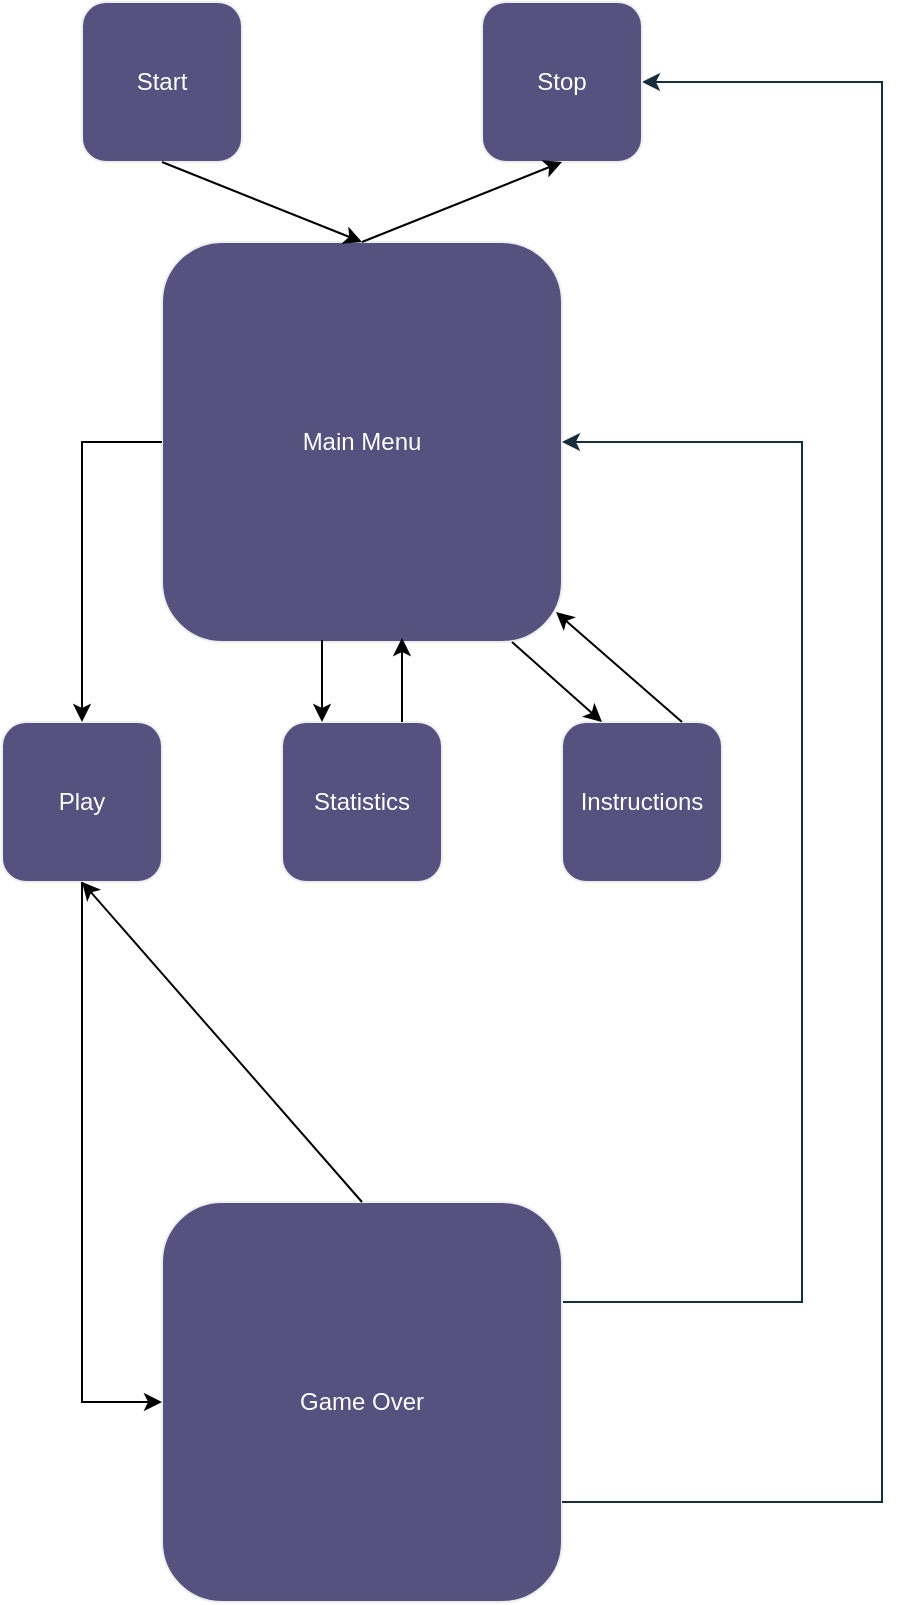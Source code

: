 <mxfile scale="1" border="0" version="24.9.0">
  <diagram name="Page-1" id="UpjW5AXcCnDORGL84OVY">
    <mxGraphModel grid="1" page="1" gridSize="10" guides="1" tooltips="1" connect="1" arrows="1" fold="1" pageScale="1" pageWidth="850" pageHeight="1100" background="none" math="0" shadow="0">
      <root>
        <mxCell id="0" />
        <mxCell id="1" parent="0" />
        <mxCell id="u_BUc2nW63f5Sk-QwHG3-1" value="Main Menu" style="whiteSpace=wrap;html=1;aspect=fixed;fillColor=#56517E;strokeColor=#EEEEEE;rounded=1;labelBackgroundColor=none;fontColor=#FFFFFF;" vertex="1" parent="1">
          <mxGeometry x="320" y="240" width="200" height="200" as="geometry" />
        </mxCell>
        <mxCell id="u_BUc2nW63f5Sk-QwHG3-50" value="" style="edgeStyle=orthogonalEdgeStyle;rounded=0;orthogonalLoop=1;jettySize=auto;html=1;strokeColor=#182E3E;exitX=1;exitY=0.25;exitDx=0;exitDy=0;entryX=1;entryY=0.5;entryDx=0;entryDy=0;" edge="1" parent="1" source="u_BUc2nW63f5Sk-QwHG3-2" target="u_BUc2nW63f5Sk-QwHG3-1">
          <mxGeometry relative="1" as="geometry">
            <mxPoint x="570" y="340" as="targetPoint" />
            <Array as="points">
              <mxPoint x="640" y="770" />
              <mxPoint x="640" y="340" />
            </Array>
          </mxGeometry>
        </mxCell>
        <mxCell id="u_BUc2nW63f5Sk-QwHG3-2" value="Game Over" style="whiteSpace=wrap;html=1;aspect=fixed;fillColor=#56517E;strokeColor=#EEEEEE;gradientDirection=south;shadow=0;glass=0;rounded=1;labelBackgroundColor=none;fontColor=#FFFFFF;" vertex="1" parent="1">
          <mxGeometry x="320" y="720" width="200" height="200" as="geometry" />
        </mxCell>
        <mxCell id="u_BUc2nW63f5Sk-QwHG3-51" value="" style="endArrow=classic;html=1;rounded=0;strokeColor=#182E3E;exitX=1;exitY=0.75;exitDx=0;exitDy=0;entryX=1;entryY=0.5;entryDx=0;entryDy=0;" edge="1" parent="1" source="u_BUc2nW63f5Sk-QwHG3-2" target="hv92P5cUnz92Fcy1Gnrq-14">
          <mxGeometry width="50" height="50" relative="1" as="geometry">
            <mxPoint x="660" y="760" as="sourcePoint" />
            <mxPoint x="650" y="140" as="targetPoint" />
            <Array as="points">
              <mxPoint x="680" y="870" />
              <mxPoint x="680" y="160" />
            </Array>
          </mxGeometry>
        </mxCell>
        <mxCell id="hv92P5cUnz92Fcy1Gnrq-1" value="Play" style="whiteSpace=wrap;html=1;aspect=fixed;fillColor=#56517E;strokeColor=#EEEEEE;rounded=1;labelBackgroundColor=none;fontColor=#FFFFFF;" vertex="1" parent="1">
          <mxGeometry x="240" y="480" width="80" height="80" as="geometry" />
        </mxCell>
        <mxCell id="hv92P5cUnz92Fcy1Gnrq-3" value="Statistics" style="whiteSpace=wrap;html=1;aspect=fixed;fillColor=#56517E;strokeColor=#EEEEEE;rounded=1;labelBackgroundColor=none;fontColor=#FFFFFF;" vertex="1" parent="1">
          <mxGeometry x="380" y="480" width="80" height="80" as="geometry" />
        </mxCell>
        <mxCell id="hv92P5cUnz92Fcy1Gnrq-5" value="Instructions" style="whiteSpace=wrap;html=1;aspect=fixed;fillColor=#56517E;strokeColor=#EEEEEE;rounded=1;labelBackgroundColor=none;fontColor=#FFFFFF;" vertex="1" parent="1">
          <mxGeometry x="520" y="480" width="80" height="80" as="geometry" />
        </mxCell>
        <mxCell id="hv92P5cUnz92Fcy1Gnrq-7" value="" style="endArrow=classic;html=1;rounded=0;entryX=0.5;entryY=0;entryDx=0;entryDy=0;exitX=0;exitY=0.5;exitDx=0;exitDy=0;" edge="1" parent="1" source="u_BUc2nW63f5Sk-QwHG3-1" target="hv92P5cUnz92Fcy1Gnrq-1">
          <mxGeometry width="50" height="50" relative="1" as="geometry">
            <mxPoint x="190" y="220" as="sourcePoint" />
            <mxPoint x="240" y="170" as="targetPoint" />
            <Array as="points">
              <mxPoint x="280" y="340" />
            </Array>
          </mxGeometry>
        </mxCell>
        <mxCell id="hv92P5cUnz92Fcy1Gnrq-8" value="" style="endArrow=classic;html=1;rounded=0;entryX=0.25;entryY=0;entryDx=0;entryDy=0;exitX=0.4;exitY=0.995;exitDx=0;exitDy=0;exitPerimeter=0;" edge="1" parent="1" source="u_BUc2nW63f5Sk-QwHG3-1" target="hv92P5cUnz92Fcy1Gnrq-3">
          <mxGeometry width="50" height="50" relative="1" as="geometry">
            <mxPoint x="330" y="470" as="sourcePoint" />
            <mxPoint x="380" y="420" as="targetPoint" />
          </mxGeometry>
        </mxCell>
        <mxCell id="hv92P5cUnz92Fcy1Gnrq-9" value="" style="endArrow=classic;html=1;rounded=0;entryX=0.6;entryY=0.99;entryDx=0;entryDy=0;exitX=0.75;exitY=0;exitDx=0;exitDy=0;entryPerimeter=0;" edge="1" parent="1" source="hv92P5cUnz92Fcy1Gnrq-3" target="u_BUc2nW63f5Sk-QwHG3-1">
          <mxGeometry width="50" height="50" relative="1" as="geometry">
            <mxPoint x="350" y="460" as="sourcePoint" />
            <mxPoint x="400" y="410" as="targetPoint" />
          </mxGeometry>
        </mxCell>
        <mxCell id="hv92P5cUnz92Fcy1Gnrq-10" value="" style="endArrow=classic;html=1;rounded=0;entryX=0.25;entryY=0;entryDx=0;entryDy=0;exitX=0.875;exitY=1;exitDx=0;exitDy=0;exitPerimeter=0;" edge="1" parent="1" source="u_BUc2nW63f5Sk-QwHG3-1" target="hv92P5cUnz92Fcy1Gnrq-5">
          <mxGeometry width="50" height="50" relative="1" as="geometry">
            <mxPoint x="500" y="450" as="sourcePoint" />
            <mxPoint x="550" y="400" as="targetPoint" />
          </mxGeometry>
        </mxCell>
        <mxCell id="hv92P5cUnz92Fcy1Gnrq-11" value="" style="endArrow=classic;html=1;rounded=0;exitX=0.75;exitY=0;exitDx=0;exitDy=0;entryX=0.985;entryY=0.925;entryDx=0;entryDy=0;entryPerimeter=0;" edge="1" parent="1" source="hv92P5cUnz92Fcy1Gnrq-5" target="u_BUc2nW63f5Sk-QwHG3-1">
          <mxGeometry width="50" height="50" relative="1" as="geometry">
            <mxPoint x="510" y="450" as="sourcePoint" />
            <mxPoint x="560" y="220" as="targetPoint" />
          </mxGeometry>
        </mxCell>
        <mxCell id="hv92P5cUnz92Fcy1Gnrq-12" value="Start" style="whiteSpace=wrap;html=1;aspect=fixed;fillColor=#56517E;strokeColor=#EEEEEE;rounded=1;labelBackgroundColor=none;fontColor=#FFFFFF;" vertex="1" parent="1">
          <mxGeometry x="280" y="120" width="80" height="80" as="geometry" />
        </mxCell>
        <mxCell id="hv92P5cUnz92Fcy1Gnrq-14" value="Stop" style="whiteSpace=wrap;html=1;aspect=fixed;fillColor=#56517E;strokeColor=#EEEEEE;rounded=1;labelBackgroundColor=none;fontColor=#FFFFFF;" vertex="1" parent="1">
          <mxGeometry x="480" y="120" width="80" height="80" as="geometry" />
        </mxCell>
        <mxCell id="hv92P5cUnz92Fcy1Gnrq-16" value="" style="endArrow=classic;html=1;rounded=0;exitX=0.5;exitY=1;exitDx=0;exitDy=0;entryX=0.5;entryY=0;entryDx=0;entryDy=0;" edge="1" parent="1" source="hv92P5cUnz92Fcy1Gnrq-12" target="u_BUc2nW63f5Sk-QwHG3-1">
          <mxGeometry width="50" height="50" relative="1" as="geometry">
            <mxPoint x="190" y="270" as="sourcePoint" />
            <mxPoint x="240" y="220" as="targetPoint" />
          </mxGeometry>
        </mxCell>
        <mxCell id="hv92P5cUnz92Fcy1Gnrq-17" value="" style="endArrow=classic;html=1;rounded=0;exitX=0.5;exitY=1;exitDx=0;exitDy=0;entryX=0;entryY=0.5;entryDx=0;entryDy=0;" edge="1" parent="1" source="hv92P5cUnz92Fcy1Gnrq-1" target="u_BUc2nW63f5Sk-QwHG3-2">
          <mxGeometry width="50" height="50" relative="1" as="geometry">
            <mxPoint x="130" y="700" as="sourcePoint" />
            <mxPoint x="180" y="650" as="targetPoint" />
            <Array as="points">
              <mxPoint x="280" y="820" />
            </Array>
          </mxGeometry>
        </mxCell>
        <mxCell id="hv92P5cUnz92Fcy1Gnrq-18" value="" style="endArrow=classic;html=1;rounded=0;exitX=0.5;exitY=0;exitDx=0;exitDy=0;entryX=0.5;entryY=1;entryDx=0;entryDy=0;" edge="1" parent="1" source="u_BUc2nW63f5Sk-QwHG3-1" target="hv92P5cUnz92Fcy1Gnrq-14">
          <mxGeometry width="50" height="50" relative="1" as="geometry">
            <mxPoint x="120" y="390" as="sourcePoint" />
            <mxPoint x="170" y="340" as="targetPoint" />
          </mxGeometry>
        </mxCell>
        <mxCell id="hv92P5cUnz92Fcy1Gnrq-19" value="" style="endArrow=classic;html=1;rounded=0;entryX=0.5;entryY=1;entryDx=0;entryDy=0;exitX=0.5;exitY=0;exitDx=0;exitDy=0;" edge="1" parent="1" source="u_BUc2nW63f5Sk-QwHG3-2" target="hv92P5cUnz92Fcy1Gnrq-1">
          <mxGeometry width="50" height="50" relative="1" as="geometry">
            <mxPoint x="140" y="720" as="sourcePoint" />
            <mxPoint x="190" y="670" as="targetPoint" />
          </mxGeometry>
        </mxCell>
      </root>
    </mxGraphModel>
  </diagram>
</mxfile>
